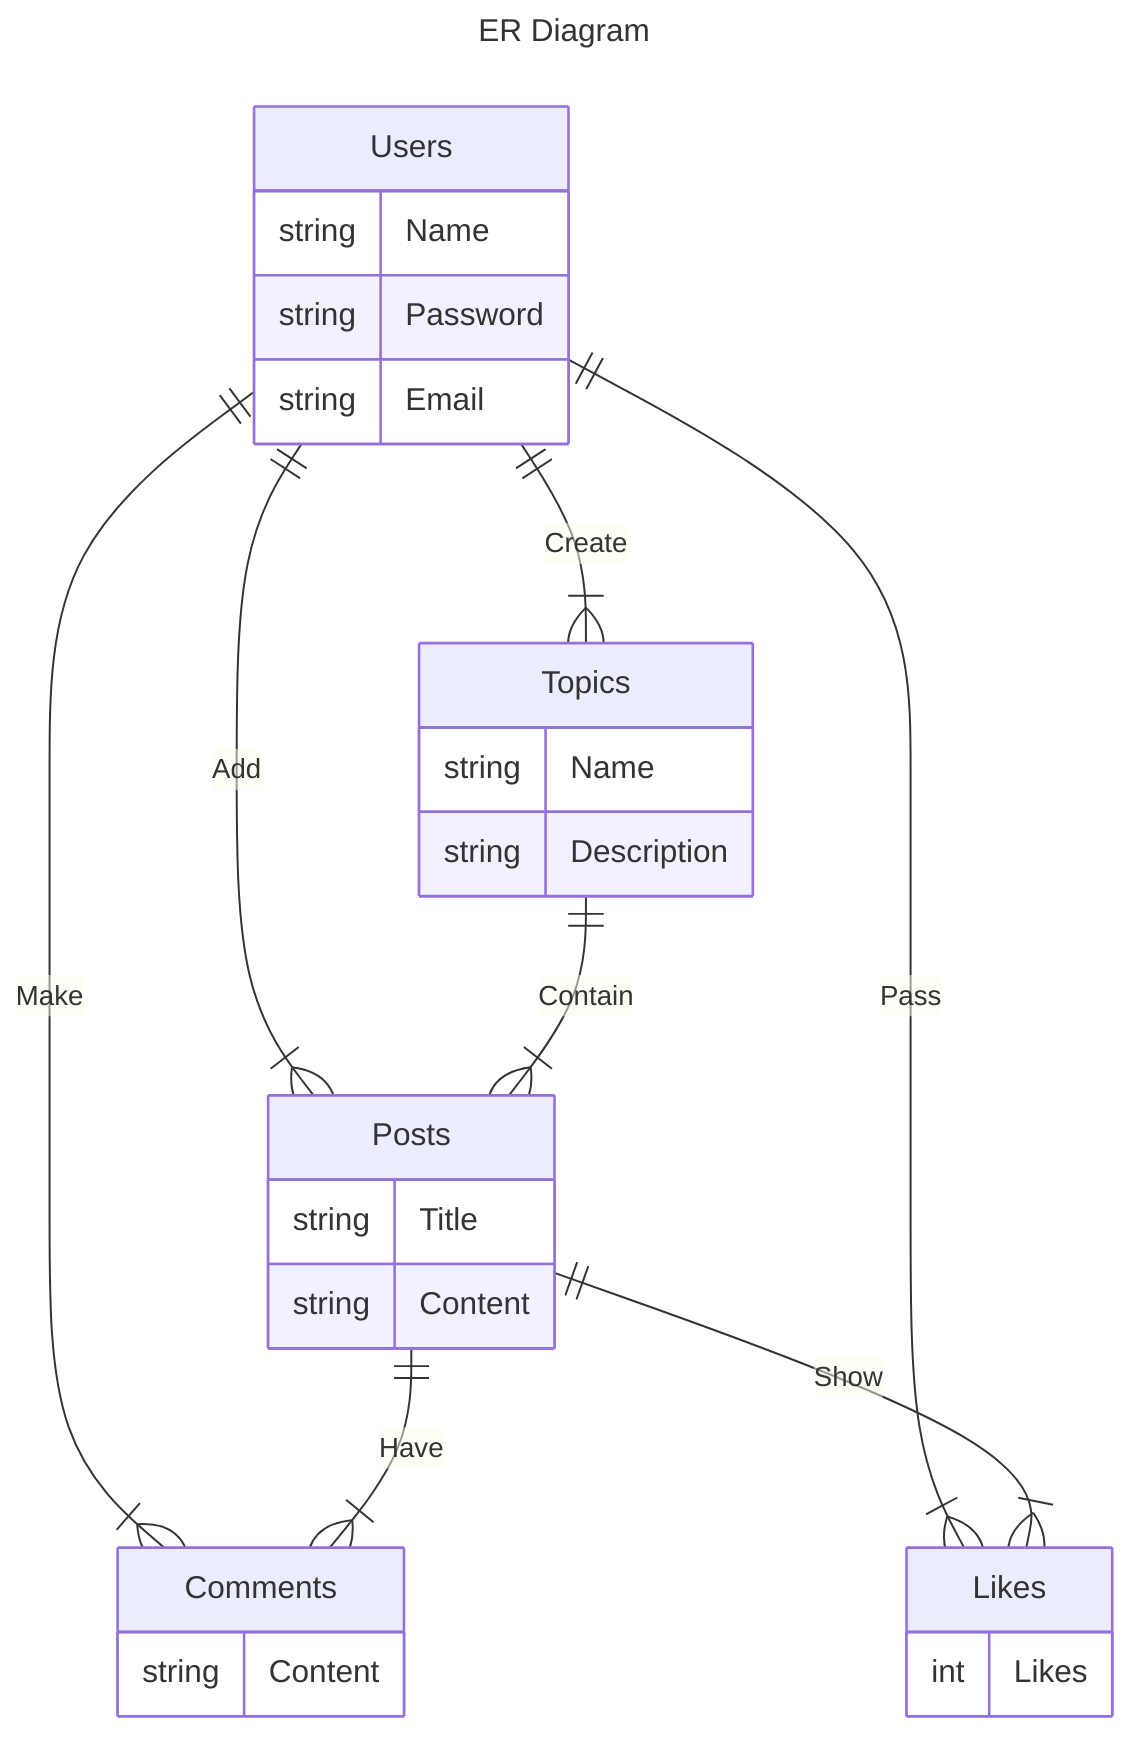 ---
title: ER Diagram
---
erDiagram
    t[Topics] {
        string Name
        string Description
    }
    p[Posts] {
        string Title
        string Content
    }
    c[Comments] {
        string Content
    }
    l[Likes] {
        int Likes
    }
    x[Users] {
        string Name
        string Password
        string Email
    }
    
    x ||--|{ t : Create
    x ||--|{ p : Add
    x ||--|{ c : Make
    t ||--|{ p : Contain
    p ||--|{ c : Have
    
    x ||--|{ l : Pass
    p ||--|{ l : Show